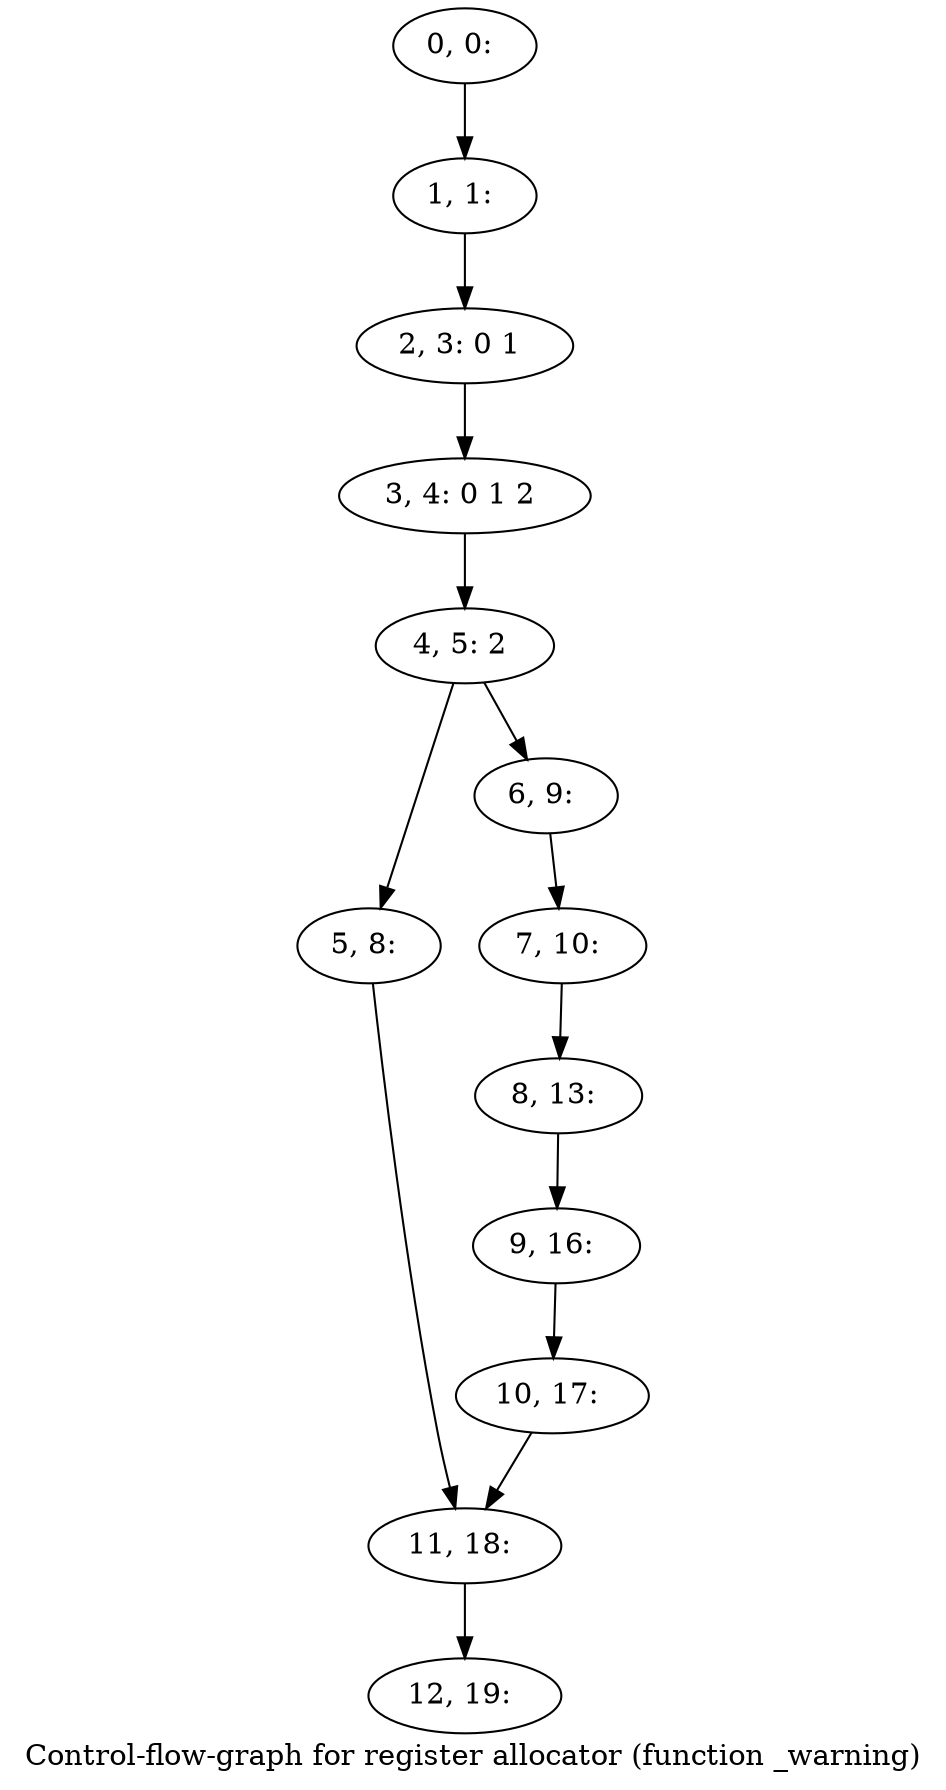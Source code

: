 digraph G {
graph [label="Control-flow-graph for register allocator (function _warning)"]
0[label="0, 0: "];
1[label="1, 1: "];
2[label="2, 3: 0 1 "];
3[label="3, 4: 0 1 2 "];
4[label="4, 5: 2 "];
5[label="5, 8: "];
6[label="6, 9: "];
7[label="7, 10: "];
8[label="8, 13: "];
9[label="9, 16: "];
10[label="10, 17: "];
11[label="11, 18: "];
12[label="12, 19: "];
0->1 ;
1->2 ;
2->3 ;
3->4 ;
4->5 ;
4->6 ;
5->11 ;
6->7 ;
7->8 ;
8->9 ;
9->10 ;
10->11 ;
11->12 ;
}
